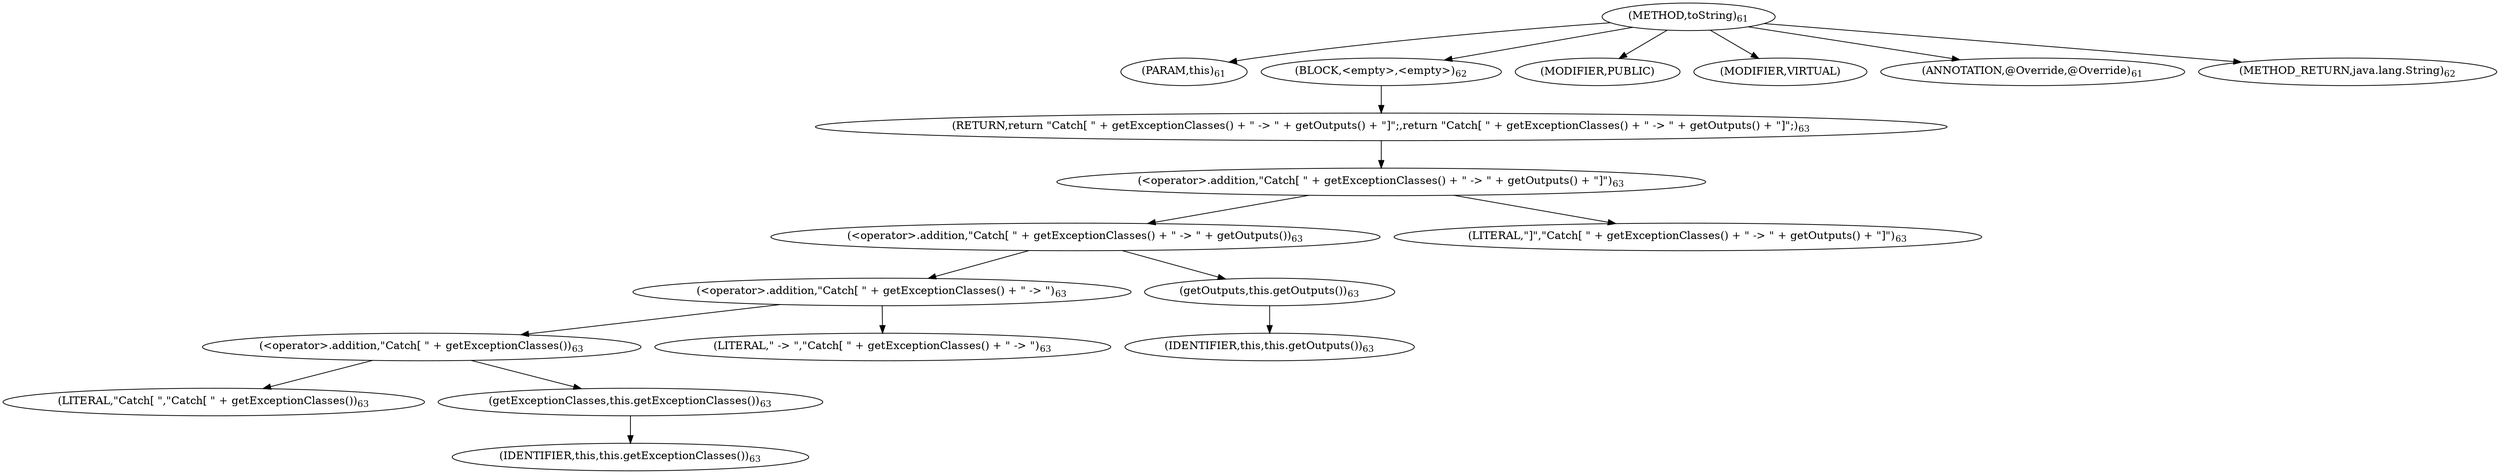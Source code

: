 digraph "toString" {  
"177" [label = <(METHOD,toString)<SUB>61</SUB>> ]
"6" [label = <(PARAM,this)<SUB>61</SUB>> ]
"178" [label = <(BLOCK,&lt;empty&gt;,&lt;empty&gt;)<SUB>62</SUB>> ]
"179" [label = <(RETURN,return &quot;Catch[ &quot; + getExceptionClasses() + &quot; -&gt; &quot; + getOutputs() + &quot;]&quot;;,return &quot;Catch[ &quot; + getExceptionClasses() + &quot; -&gt; &quot; + getOutputs() + &quot;]&quot;;)<SUB>63</SUB>> ]
"180" [label = <(&lt;operator&gt;.addition,&quot;Catch[ &quot; + getExceptionClasses() + &quot; -&gt; &quot; + getOutputs() + &quot;]&quot;)<SUB>63</SUB>> ]
"181" [label = <(&lt;operator&gt;.addition,&quot;Catch[ &quot; + getExceptionClasses() + &quot; -&gt; &quot; + getOutputs())<SUB>63</SUB>> ]
"182" [label = <(&lt;operator&gt;.addition,&quot;Catch[ &quot; + getExceptionClasses() + &quot; -&gt; &quot;)<SUB>63</SUB>> ]
"183" [label = <(&lt;operator&gt;.addition,&quot;Catch[ &quot; + getExceptionClasses())<SUB>63</SUB>> ]
"184" [label = <(LITERAL,&quot;Catch[ &quot;,&quot;Catch[ &quot; + getExceptionClasses())<SUB>63</SUB>> ]
"185" [label = <(getExceptionClasses,this.getExceptionClasses())<SUB>63</SUB>> ]
"5" [label = <(IDENTIFIER,this,this.getExceptionClasses())<SUB>63</SUB>> ]
"186" [label = <(LITERAL,&quot; -&gt; &quot;,&quot;Catch[ &quot; + getExceptionClasses() + &quot; -&gt; &quot;)<SUB>63</SUB>> ]
"187" [label = <(getOutputs,this.getOutputs())<SUB>63</SUB>> ]
"7" [label = <(IDENTIFIER,this,this.getOutputs())<SUB>63</SUB>> ]
"188" [label = <(LITERAL,&quot;]&quot;,&quot;Catch[ &quot; + getExceptionClasses() + &quot; -&gt; &quot; + getOutputs() + &quot;]&quot;)<SUB>63</SUB>> ]
"189" [label = <(MODIFIER,PUBLIC)> ]
"190" [label = <(MODIFIER,VIRTUAL)> ]
"191" [label = <(ANNOTATION,@Override,@Override)<SUB>61</SUB>> ]
"192" [label = <(METHOD_RETURN,java.lang.String)<SUB>62</SUB>> ]
  "177" -> "6" 
  "177" -> "178" 
  "177" -> "189" 
  "177" -> "190" 
  "177" -> "191" 
  "177" -> "192" 
  "178" -> "179" 
  "179" -> "180" 
  "180" -> "181" 
  "180" -> "188" 
  "181" -> "182" 
  "181" -> "187" 
  "182" -> "183" 
  "182" -> "186" 
  "183" -> "184" 
  "183" -> "185" 
  "185" -> "5" 
  "187" -> "7" 
}
